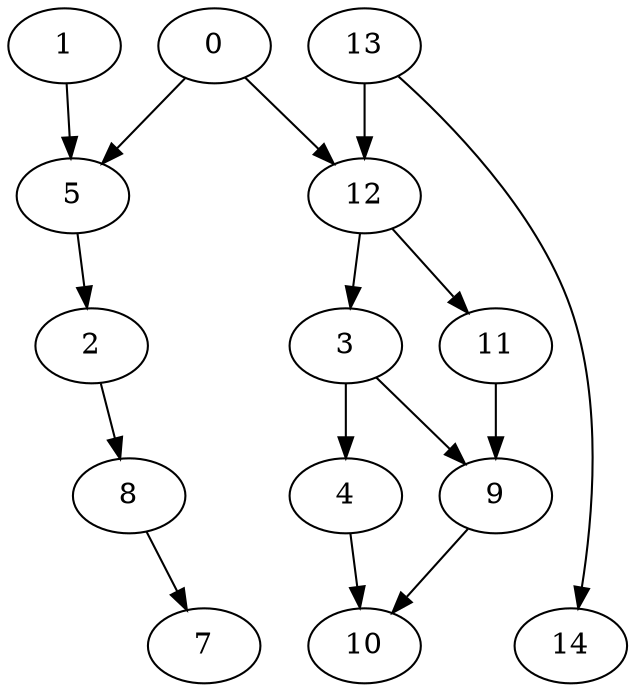 digraph G {
    0;
    5;
    12;
    2;
    3;
    11;
    8;
    4;
    9;
    1;
    7;
    10;
    13;
    14;
    0 -> 5 [weight=0];
    0 -> 12 [weight=0];
    5 -> 2 [weight=0];
    12 -> 3 [weight=0];
    12 -> 11 [weight=0];
    2 -> 8 [weight=0];
    3 -> 4 [weight=0];
    3 -> 9 [weight=0];
    11 -> 9 [weight=0];
    8 -> 7 [weight=0];
    4 -> 10 [weight=0];
    9 -> 10 [weight=0];
    1 -> 5 [weight=0];
    13 -> 12 [weight=1];
    13 -> 14 [weight=0];
}
